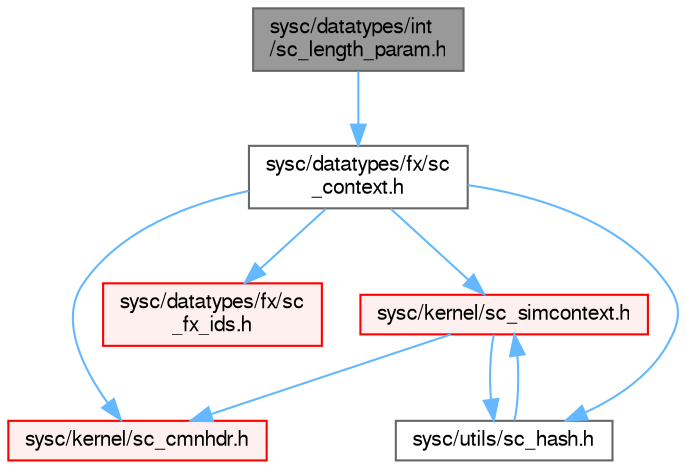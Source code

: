 digraph "sysc/datatypes/int/sc_length_param.h"
{
 // LATEX_PDF_SIZE
  bgcolor="transparent";
  edge [fontname=FreeSans,fontsize=10,labelfontname=FreeSans,labelfontsize=10];
  node [fontname=FreeSans,fontsize=10,shape=box,height=0.2,width=0.4];
  Node1 [id="Node000001",label="sysc/datatypes/int\l/sc_length_param.h",height=0.2,width=0.4,color="gray40", fillcolor="grey60", style="filled", fontcolor="black",tooltip=" "];
  Node1 -> Node2 [id="edge1_Node000001_Node000002",color="steelblue1",style="solid",tooltip=" "];
  Node2 [id="Node000002",label="sysc/datatypes/fx/sc\l_context.h",height=0.2,width=0.4,color="grey40", fillcolor="white", style="filled",URL="$a00059.html",tooltip=" "];
  Node2 -> Node3 [id="edge2_Node000002_Node000003",color="steelblue1",style="solid",tooltip=" "];
  Node3 [id="Node000003",label="sysc/kernel/sc_cmnhdr.h",height=0.2,width=0.4,color="red", fillcolor="#FFF0F0", style="filled",URL="$a00428.html",tooltip=" "];
  Node2 -> Node8 [id="edge3_Node000002_Node000008",color="steelblue1",style="solid",tooltip=" "];
  Node8 [id="Node000008",label="sysc/datatypes/fx/sc\l_fx_ids.h",height=0.2,width=0.4,color="red", fillcolor="#FFF0F0", style="filled",URL="$a00086.html",tooltip=" "];
  Node2 -> Node13 [id="edge4_Node000002_Node000013",color="steelblue1",style="solid",tooltip=" "];
  Node13 [id="Node000013",label="sysc/kernel/sc_simcontext.h",height=0.2,width=0.4,color="red", fillcolor="#FFF0F0", style="filled",URL="$a00377.html",tooltip=" "];
  Node13 -> Node3 [id="edge5_Node000013_Node000003",color="steelblue1",style="solid",tooltip=" "];
  Node13 -> Node46 [id="edge6_Node000013_Node000046",color="steelblue1",style="solid",tooltip=" "];
  Node46 [id="Node000046",label="sysc/utils/sc_hash.h",height=0.2,width=0.4,color="grey40", fillcolor="white", style="filled",URL="$a00224.html",tooltip=" "];
  Node46 -> Node13 [id="edge7_Node000046_Node000013",color="steelblue1",style="solid",tooltip=" "];
  Node2 -> Node46 [id="edge8_Node000002_Node000046",color="steelblue1",style="solid",tooltip=" "];
}

